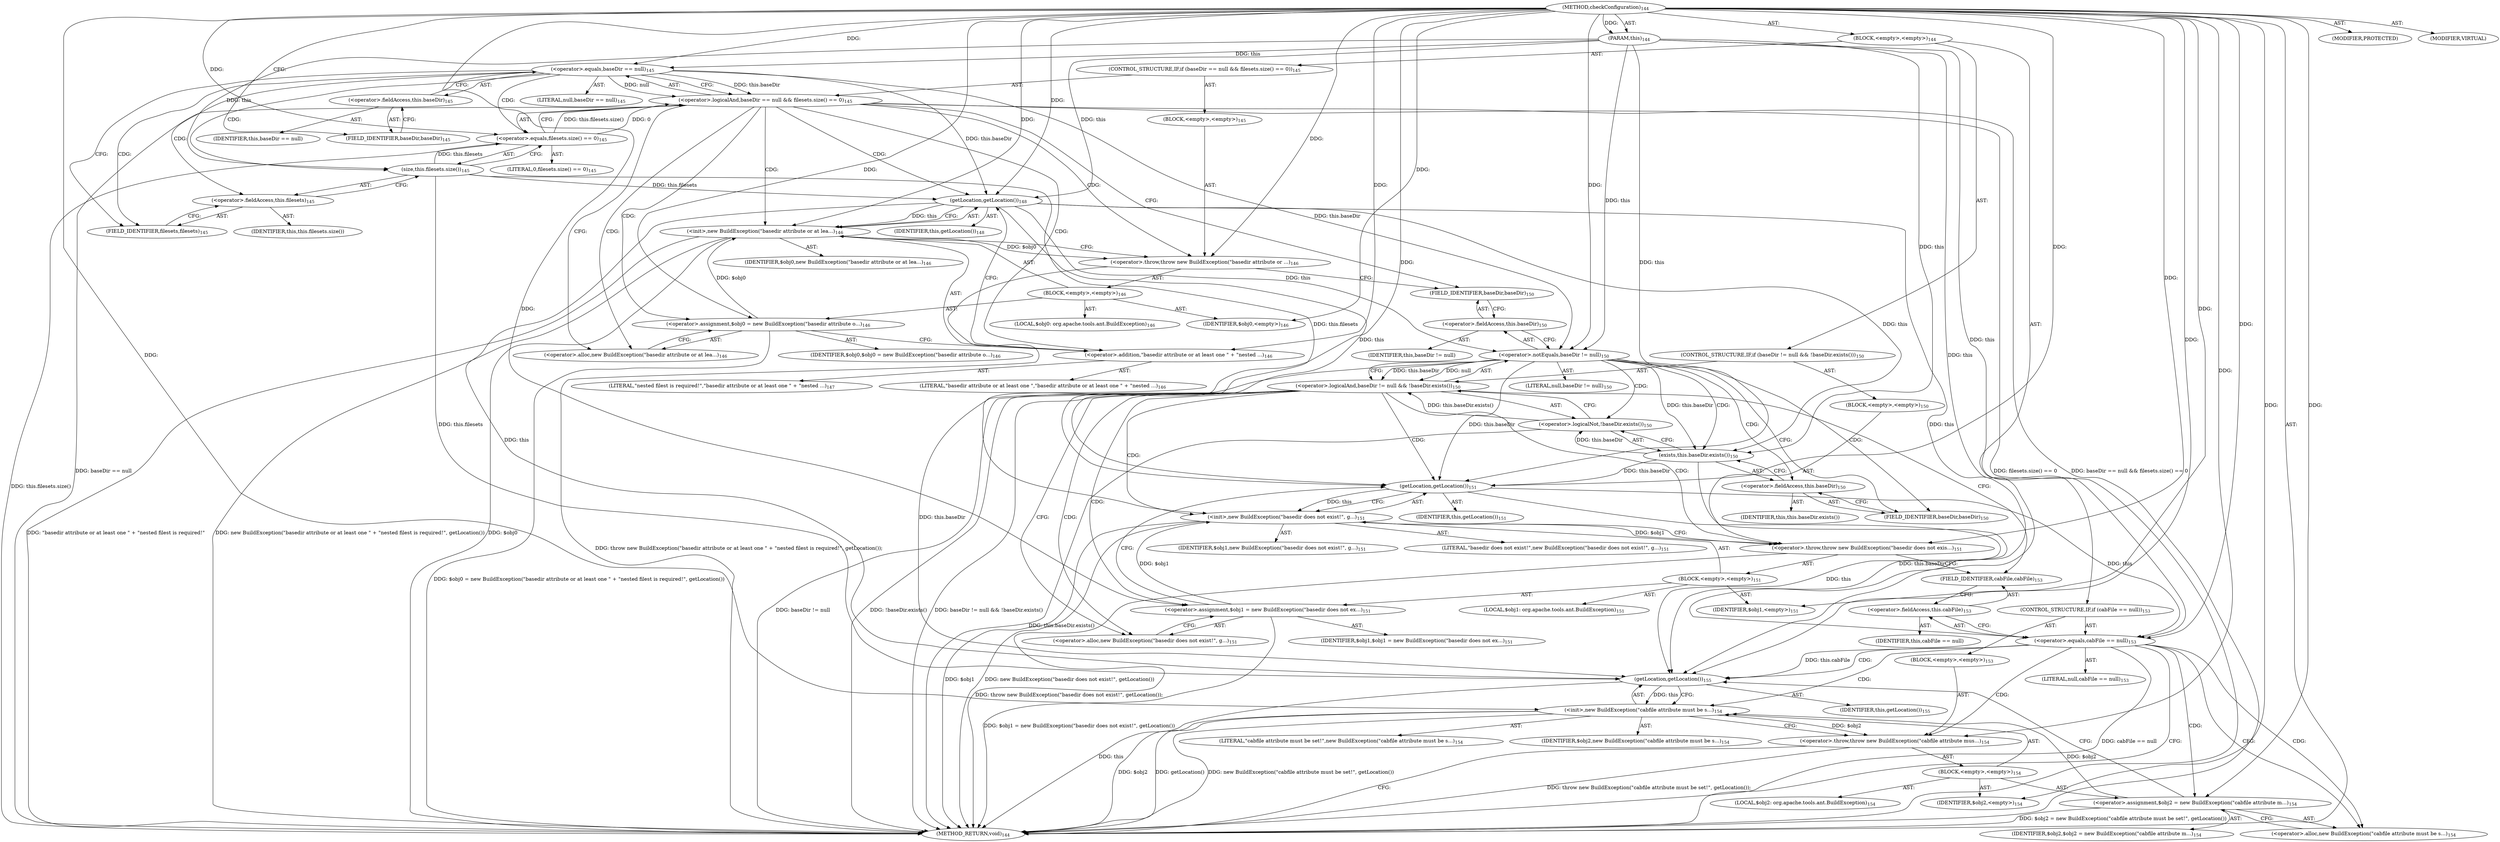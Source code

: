 digraph "checkConfiguration" {  
"111669149702" [label = <(METHOD,checkConfiguration)<SUB>144</SUB>> ]
"115964116994" [label = <(PARAM,this)<SUB>144</SUB>> ]
"25769803782" [label = <(BLOCK,&lt;empty&gt;,&lt;empty&gt;)<SUB>144</SUB>> ]
"47244640256" [label = <(CONTROL_STRUCTURE,IF,if (baseDir == null &amp;&amp; filesets.size() == 0))<SUB>145</SUB>> ]
"30064771084" [label = <(&lt;operator&gt;.logicalAnd,baseDir == null &amp;&amp; filesets.size() == 0)<SUB>145</SUB>> ]
"30064771085" [label = <(&lt;operator&gt;.equals,baseDir == null)<SUB>145</SUB>> ]
"30064771086" [label = <(&lt;operator&gt;.fieldAccess,this.baseDir)<SUB>145</SUB>> ]
"68719476773" [label = <(IDENTIFIER,this,baseDir == null)> ]
"55834574854" [label = <(FIELD_IDENTIFIER,baseDir,baseDir)<SUB>145</SUB>> ]
"90194313216" [label = <(LITERAL,null,baseDir == null)<SUB>145</SUB>> ]
"30064771087" [label = <(&lt;operator&gt;.equals,filesets.size() == 0)<SUB>145</SUB>> ]
"30064771088" [label = <(size,this.filesets.size())<SUB>145</SUB>> ]
"30064771089" [label = <(&lt;operator&gt;.fieldAccess,this.filesets)<SUB>145</SUB>> ]
"68719476774" [label = <(IDENTIFIER,this,this.filesets.size())> ]
"55834574855" [label = <(FIELD_IDENTIFIER,filesets,filesets)<SUB>145</SUB>> ]
"90194313217" [label = <(LITERAL,0,filesets.size() == 0)<SUB>145</SUB>> ]
"25769803783" [label = <(BLOCK,&lt;empty&gt;,&lt;empty&gt;)<SUB>145</SUB>> ]
"30064771090" [label = <(&lt;operator&gt;.throw,throw new BuildException(&quot;basedir attribute or ...)<SUB>146</SUB>> ]
"25769803784" [label = <(BLOCK,&lt;empty&gt;,&lt;empty&gt;)<SUB>146</SUB>> ]
"94489280512" [label = <(LOCAL,$obj0: org.apache.tools.ant.BuildException)<SUB>146</SUB>> ]
"30064771091" [label = <(&lt;operator&gt;.assignment,$obj0 = new BuildException(&quot;basedir attribute o...)<SUB>146</SUB>> ]
"68719476775" [label = <(IDENTIFIER,$obj0,$obj0 = new BuildException(&quot;basedir attribute o...)<SUB>146</SUB>> ]
"30064771092" [label = <(&lt;operator&gt;.alloc,new BuildException(&quot;basedir attribute or at lea...)<SUB>146</SUB>> ]
"30064771093" [label = <(&lt;init&gt;,new BuildException(&quot;basedir attribute or at lea...)<SUB>146</SUB>> ]
"68719476776" [label = <(IDENTIFIER,$obj0,new BuildException(&quot;basedir attribute or at lea...)<SUB>146</SUB>> ]
"30064771094" [label = <(&lt;operator&gt;.addition,&quot;basedir attribute or at least one &quot; + &quot;nested ...)<SUB>146</SUB>> ]
"90194313218" [label = <(LITERAL,&quot;basedir attribute or at least one &quot;,&quot;basedir attribute or at least one &quot; + &quot;nested ...)<SUB>146</SUB>> ]
"90194313219" [label = <(LITERAL,&quot;nested filest is required!&quot;,&quot;basedir attribute or at least one &quot; + &quot;nested ...)<SUB>147</SUB>> ]
"30064771095" [label = <(getLocation,getLocation())<SUB>148</SUB>> ]
"68719476738" [label = <(IDENTIFIER,this,getLocation())<SUB>148</SUB>> ]
"68719476777" [label = <(IDENTIFIER,$obj0,&lt;empty&gt;)<SUB>146</SUB>> ]
"47244640257" [label = <(CONTROL_STRUCTURE,IF,if (baseDir != null &amp;&amp; !baseDir.exists()))<SUB>150</SUB>> ]
"30064771096" [label = <(&lt;operator&gt;.logicalAnd,baseDir != null &amp;&amp; !baseDir.exists())<SUB>150</SUB>> ]
"30064771097" [label = <(&lt;operator&gt;.notEquals,baseDir != null)<SUB>150</SUB>> ]
"30064771098" [label = <(&lt;operator&gt;.fieldAccess,this.baseDir)<SUB>150</SUB>> ]
"68719476778" [label = <(IDENTIFIER,this,baseDir != null)> ]
"55834574856" [label = <(FIELD_IDENTIFIER,baseDir,baseDir)<SUB>150</SUB>> ]
"90194313220" [label = <(LITERAL,null,baseDir != null)<SUB>150</SUB>> ]
"30064771099" [label = <(&lt;operator&gt;.logicalNot,!baseDir.exists())<SUB>150</SUB>> ]
"30064771100" [label = <(exists,this.baseDir.exists())<SUB>150</SUB>> ]
"30064771101" [label = <(&lt;operator&gt;.fieldAccess,this.baseDir)<SUB>150</SUB>> ]
"68719476779" [label = <(IDENTIFIER,this,this.baseDir.exists())> ]
"55834574857" [label = <(FIELD_IDENTIFIER,baseDir,baseDir)<SUB>150</SUB>> ]
"25769803785" [label = <(BLOCK,&lt;empty&gt;,&lt;empty&gt;)<SUB>150</SUB>> ]
"30064771102" [label = <(&lt;operator&gt;.throw,throw new BuildException(&quot;basedir does not exis...)<SUB>151</SUB>> ]
"25769803786" [label = <(BLOCK,&lt;empty&gt;,&lt;empty&gt;)<SUB>151</SUB>> ]
"94489280513" [label = <(LOCAL,$obj1: org.apache.tools.ant.BuildException)<SUB>151</SUB>> ]
"30064771103" [label = <(&lt;operator&gt;.assignment,$obj1 = new BuildException(&quot;basedir does not ex...)<SUB>151</SUB>> ]
"68719476780" [label = <(IDENTIFIER,$obj1,$obj1 = new BuildException(&quot;basedir does not ex...)<SUB>151</SUB>> ]
"30064771104" [label = <(&lt;operator&gt;.alloc,new BuildException(&quot;basedir does not exist!&quot;, g...)<SUB>151</SUB>> ]
"30064771105" [label = <(&lt;init&gt;,new BuildException(&quot;basedir does not exist!&quot;, g...)<SUB>151</SUB>> ]
"68719476781" [label = <(IDENTIFIER,$obj1,new BuildException(&quot;basedir does not exist!&quot;, g...)<SUB>151</SUB>> ]
"90194313221" [label = <(LITERAL,&quot;basedir does not exist!&quot;,new BuildException(&quot;basedir does not exist!&quot;, g...)<SUB>151</SUB>> ]
"30064771106" [label = <(getLocation,getLocation())<SUB>151</SUB>> ]
"68719476739" [label = <(IDENTIFIER,this,getLocation())<SUB>151</SUB>> ]
"68719476782" [label = <(IDENTIFIER,$obj1,&lt;empty&gt;)<SUB>151</SUB>> ]
"47244640258" [label = <(CONTROL_STRUCTURE,IF,if (cabFile == null))<SUB>153</SUB>> ]
"30064771107" [label = <(&lt;operator&gt;.equals,cabFile == null)<SUB>153</SUB>> ]
"30064771108" [label = <(&lt;operator&gt;.fieldAccess,this.cabFile)<SUB>153</SUB>> ]
"68719476783" [label = <(IDENTIFIER,this,cabFile == null)> ]
"55834574858" [label = <(FIELD_IDENTIFIER,cabFile,cabFile)<SUB>153</SUB>> ]
"90194313222" [label = <(LITERAL,null,cabFile == null)<SUB>153</SUB>> ]
"25769803787" [label = <(BLOCK,&lt;empty&gt;,&lt;empty&gt;)<SUB>153</SUB>> ]
"30064771109" [label = <(&lt;operator&gt;.throw,throw new BuildException(&quot;cabfile attribute mus...)<SUB>154</SUB>> ]
"25769803788" [label = <(BLOCK,&lt;empty&gt;,&lt;empty&gt;)<SUB>154</SUB>> ]
"94489280514" [label = <(LOCAL,$obj2: org.apache.tools.ant.BuildException)<SUB>154</SUB>> ]
"30064771110" [label = <(&lt;operator&gt;.assignment,$obj2 = new BuildException(&quot;cabfile attribute m...)<SUB>154</SUB>> ]
"68719476784" [label = <(IDENTIFIER,$obj2,$obj2 = new BuildException(&quot;cabfile attribute m...)<SUB>154</SUB>> ]
"30064771111" [label = <(&lt;operator&gt;.alloc,new BuildException(&quot;cabfile attribute must be s...)<SUB>154</SUB>> ]
"30064771112" [label = <(&lt;init&gt;,new BuildException(&quot;cabfile attribute must be s...)<SUB>154</SUB>> ]
"68719476785" [label = <(IDENTIFIER,$obj2,new BuildException(&quot;cabfile attribute must be s...)<SUB>154</SUB>> ]
"90194313223" [label = <(LITERAL,&quot;cabfile attribute must be set!&quot;,new BuildException(&quot;cabfile attribute must be s...)<SUB>154</SUB>> ]
"30064771113" [label = <(getLocation,getLocation())<SUB>155</SUB>> ]
"68719476740" [label = <(IDENTIFIER,this,getLocation())<SUB>155</SUB>> ]
"68719476786" [label = <(IDENTIFIER,$obj2,&lt;empty&gt;)<SUB>154</SUB>> ]
"133143986196" [label = <(MODIFIER,PROTECTED)> ]
"133143986197" [label = <(MODIFIER,VIRTUAL)> ]
"128849018886" [label = <(METHOD_RETURN,void)<SUB>144</SUB>> ]
  "111669149702" -> "115964116994"  [ label = "AST: "] 
  "111669149702" -> "25769803782"  [ label = "AST: "] 
  "111669149702" -> "133143986196"  [ label = "AST: "] 
  "111669149702" -> "133143986197"  [ label = "AST: "] 
  "111669149702" -> "128849018886"  [ label = "AST: "] 
  "25769803782" -> "47244640256"  [ label = "AST: "] 
  "25769803782" -> "47244640257"  [ label = "AST: "] 
  "25769803782" -> "47244640258"  [ label = "AST: "] 
  "47244640256" -> "30064771084"  [ label = "AST: "] 
  "47244640256" -> "25769803783"  [ label = "AST: "] 
  "30064771084" -> "30064771085"  [ label = "AST: "] 
  "30064771084" -> "30064771087"  [ label = "AST: "] 
  "30064771085" -> "30064771086"  [ label = "AST: "] 
  "30064771085" -> "90194313216"  [ label = "AST: "] 
  "30064771086" -> "68719476773"  [ label = "AST: "] 
  "30064771086" -> "55834574854"  [ label = "AST: "] 
  "30064771087" -> "30064771088"  [ label = "AST: "] 
  "30064771087" -> "90194313217"  [ label = "AST: "] 
  "30064771088" -> "30064771089"  [ label = "AST: "] 
  "30064771089" -> "68719476774"  [ label = "AST: "] 
  "30064771089" -> "55834574855"  [ label = "AST: "] 
  "25769803783" -> "30064771090"  [ label = "AST: "] 
  "30064771090" -> "25769803784"  [ label = "AST: "] 
  "25769803784" -> "94489280512"  [ label = "AST: "] 
  "25769803784" -> "30064771091"  [ label = "AST: "] 
  "25769803784" -> "30064771093"  [ label = "AST: "] 
  "25769803784" -> "68719476777"  [ label = "AST: "] 
  "30064771091" -> "68719476775"  [ label = "AST: "] 
  "30064771091" -> "30064771092"  [ label = "AST: "] 
  "30064771093" -> "68719476776"  [ label = "AST: "] 
  "30064771093" -> "30064771094"  [ label = "AST: "] 
  "30064771093" -> "30064771095"  [ label = "AST: "] 
  "30064771094" -> "90194313218"  [ label = "AST: "] 
  "30064771094" -> "90194313219"  [ label = "AST: "] 
  "30064771095" -> "68719476738"  [ label = "AST: "] 
  "47244640257" -> "30064771096"  [ label = "AST: "] 
  "47244640257" -> "25769803785"  [ label = "AST: "] 
  "30064771096" -> "30064771097"  [ label = "AST: "] 
  "30064771096" -> "30064771099"  [ label = "AST: "] 
  "30064771097" -> "30064771098"  [ label = "AST: "] 
  "30064771097" -> "90194313220"  [ label = "AST: "] 
  "30064771098" -> "68719476778"  [ label = "AST: "] 
  "30064771098" -> "55834574856"  [ label = "AST: "] 
  "30064771099" -> "30064771100"  [ label = "AST: "] 
  "30064771100" -> "30064771101"  [ label = "AST: "] 
  "30064771101" -> "68719476779"  [ label = "AST: "] 
  "30064771101" -> "55834574857"  [ label = "AST: "] 
  "25769803785" -> "30064771102"  [ label = "AST: "] 
  "30064771102" -> "25769803786"  [ label = "AST: "] 
  "25769803786" -> "94489280513"  [ label = "AST: "] 
  "25769803786" -> "30064771103"  [ label = "AST: "] 
  "25769803786" -> "30064771105"  [ label = "AST: "] 
  "25769803786" -> "68719476782"  [ label = "AST: "] 
  "30064771103" -> "68719476780"  [ label = "AST: "] 
  "30064771103" -> "30064771104"  [ label = "AST: "] 
  "30064771105" -> "68719476781"  [ label = "AST: "] 
  "30064771105" -> "90194313221"  [ label = "AST: "] 
  "30064771105" -> "30064771106"  [ label = "AST: "] 
  "30064771106" -> "68719476739"  [ label = "AST: "] 
  "47244640258" -> "30064771107"  [ label = "AST: "] 
  "47244640258" -> "25769803787"  [ label = "AST: "] 
  "30064771107" -> "30064771108"  [ label = "AST: "] 
  "30064771107" -> "90194313222"  [ label = "AST: "] 
  "30064771108" -> "68719476783"  [ label = "AST: "] 
  "30064771108" -> "55834574858"  [ label = "AST: "] 
  "25769803787" -> "30064771109"  [ label = "AST: "] 
  "30064771109" -> "25769803788"  [ label = "AST: "] 
  "25769803788" -> "94489280514"  [ label = "AST: "] 
  "25769803788" -> "30064771110"  [ label = "AST: "] 
  "25769803788" -> "30064771112"  [ label = "AST: "] 
  "25769803788" -> "68719476786"  [ label = "AST: "] 
  "30064771110" -> "68719476784"  [ label = "AST: "] 
  "30064771110" -> "30064771111"  [ label = "AST: "] 
  "30064771112" -> "68719476785"  [ label = "AST: "] 
  "30064771112" -> "90194313223"  [ label = "AST: "] 
  "30064771112" -> "30064771113"  [ label = "AST: "] 
  "30064771113" -> "68719476740"  [ label = "AST: "] 
  "30064771084" -> "30064771092"  [ label = "CFG: "] 
  "30064771084" -> "55834574856"  [ label = "CFG: "] 
  "30064771096" -> "30064771104"  [ label = "CFG: "] 
  "30064771096" -> "55834574858"  [ label = "CFG: "] 
  "30064771107" -> "128849018886"  [ label = "CFG: "] 
  "30064771107" -> "30064771111"  [ label = "CFG: "] 
  "30064771085" -> "30064771084"  [ label = "CFG: "] 
  "30064771085" -> "55834574855"  [ label = "CFG: "] 
  "30064771087" -> "30064771084"  [ label = "CFG: "] 
  "30064771090" -> "55834574856"  [ label = "CFG: "] 
  "30064771097" -> "30064771096"  [ label = "CFG: "] 
  "30064771097" -> "55834574857"  [ label = "CFG: "] 
  "30064771099" -> "30064771096"  [ label = "CFG: "] 
  "30064771102" -> "55834574858"  [ label = "CFG: "] 
  "30064771108" -> "30064771107"  [ label = "CFG: "] 
  "30064771109" -> "128849018886"  [ label = "CFG: "] 
  "30064771086" -> "30064771085"  [ label = "CFG: "] 
  "30064771088" -> "30064771087"  [ label = "CFG: "] 
  "30064771098" -> "30064771097"  [ label = "CFG: "] 
  "30064771100" -> "30064771099"  [ label = "CFG: "] 
  "55834574858" -> "30064771108"  [ label = "CFG: "] 
  "55834574854" -> "30064771086"  [ label = "CFG: "] 
  "30064771089" -> "30064771088"  [ label = "CFG: "] 
  "30064771091" -> "30064771094"  [ label = "CFG: "] 
  "30064771093" -> "30064771090"  [ label = "CFG: "] 
  "55834574856" -> "30064771098"  [ label = "CFG: "] 
  "30064771101" -> "30064771100"  [ label = "CFG: "] 
  "30064771103" -> "30064771106"  [ label = "CFG: "] 
  "30064771105" -> "30064771102"  [ label = "CFG: "] 
  "30064771110" -> "30064771113"  [ label = "CFG: "] 
  "30064771112" -> "30064771109"  [ label = "CFG: "] 
  "55834574855" -> "30064771089"  [ label = "CFG: "] 
  "30064771092" -> "30064771091"  [ label = "CFG: "] 
  "30064771094" -> "30064771095"  [ label = "CFG: "] 
  "30064771095" -> "30064771093"  [ label = "CFG: "] 
  "55834574857" -> "30064771101"  [ label = "CFG: "] 
  "30064771104" -> "30064771103"  [ label = "CFG: "] 
  "30064771106" -> "30064771105"  [ label = "CFG: "] 
  "30064771111" -> "30064771110"  [ label = "CFG: "] 
  "30064771113" -> "30064771112"  [ label = "CFG: "] 
  "111669149702" -> "55834574854"  [ label = "CFG: "] 
  "30064771084" -> "128849018886"  [ label = "DDG: baseDir == null"] 
  "30064771087" -> "128849018886"  [ label = "DDG: this.filesets.size()"] 
  "30064771084" -> "128849018886"  [ label = "DDG: filesets.size() == 0"] 
  "30064771084" -> "128849018886"  [ label = "DDG: baseDir == null &amp;&amp; filesets.size() == 0"] 
  "30064771091" -> "128849018886"  [ label = "DDG: $obj0 = new BuildException(&quot;basedir attribute or at least one &quot; + &quot;nested filest is required!&quot;, getLocation())"] 
  "30064771093" -> "128849018886"  [ label = "DDG: $obj0"] 
  "30064771093" -> "128849018886"  [ label = "DDG: &quot;basedir attribute or at least one &quot; + &quot;nested filest is required!&quot;"] 
  "30064771093" -> "128849018886"  [ label = "DDG: new BuildException(&quot;basedir attribute or at least one &quot; + &quot;nested filest is required!&quot;, getLocation())"] 
  "30064771090" -> "128849018886"  [ label = "DDG: throw new BuildException(&quot;basedir attribute or at least one &quot; + &quot;nested filest is required!&quot;, getLocation());"] 
  "30064771096" -> "128849018886"  [ label = "DDG: baseDir != null"] 
  "30064771099" -> "128849018886"  [ label = "DDG: this.baseDir.exists()"] 
  "30064771096" -> "128849018886"  [ label = "DDG: !baseDir.exists()"] 
  "30064771096" -> "128849018886"  [ label = "DDG: baseDir != null &amp;&amp; !baseDir.exists()"] 
  "30064771103" -> "128849018886"  [ label = "DDG: $obj1 = new BuildException(&quot;basedir does not exist!&quot;, getLocation())"] 
  "30064771105" -> "128849018886"  [ label = "DDG: $obj1"] 
  "30064771105" -> "128849018886"  [ label = "DDG: new BuildException(&quot;basedir does not exist!&quot;, getLocation())"] 
  "30064771102" -> "128849018886"  [ label = "DDG: throw new BuildException(&quot;basedir does not exist!&quot;, getLocation());"] 
  "30064771107" -> "128849018886"  [ label = "DDG: cabFile == null"] 
  "30064771110" -> "128849018886"  [ label = "DDG: $obj2 = new BuildException(&quot;cabfile attribute must be set!&quot;, getLocation())"] 
  "30064771112" -> "128849018886"  [ label = "DDG: $obj2"] 
  "30064771113" -> "128849018886"  [ label = "DDG: this"] 
  "30064771112" -> "128849018886"  [ label = "DDG: getLocation()"] 
  "30064771112" -> "128849018886"  [ label = "DDG: new BuildException(&quot;cabfile attribute must be set!&quot;, getLocation())"] 
  "30064771109" -> "128849018886"  [ label = "DDG: throw new BuildException(&quot;cabfile attribute must be set!&quot;, getLocation());"] 
  "111669149702" -> "115964116994"  [ label = "DDG: "] 
  "30064771085" -> "30064771084"  [ label = "DDG: this.baseDir"] 
  "30064771085" -> "30064771084"  [ label = "DDG: null"] 
  "30064771087" -> "30064771084"  [ label = "DDG: this.filesets.size()"] 
  "30064771087" -> "30064771084"  [ label = "DDG: 0"] 
  "30064771097" -> "30064771096"  [ label = "DDG: this.baseDir"] 
  "30064771097" -> "30064771096"  [ label = "DDG: null"] 
  "30064771099" -> "30064771096"  [ label = "DDG: this.baseDir.exists()"] 
  "115964116994" -> "30064771107"  [ label = "DDG: this"] 
  "30064771095" -> "30064771107"  [ label = "DDG: this"] 
  "30064771106" -> "30064771107"  [ label = "DDG: this"] 
  "111669149702" -> "30064771107"  [ label = "DDG: "] 
  "115964116994" -> "30064771085"  [ label = "DDG: this"] 
  "111669149702" -> "30064771085"  [ label = "DDG: "] 
  "30064771088" -> "30064771087"  [ label = "DDG: this.filesets"] 
  "111669149702" -> "30064771087"  [ label = "DDG: "] 
  "30064771093" -> "30064771090"  [ label = "DDG: $obj0"] 
  "111669149702" -> "30064771090"  [ label = "DDG: "] 
  "115964116994" -> "30064771097"  [ label = "DDG: this"] 
  "30064771085" -> "30064771097"  [ label = "DDG: this.baseDir"] 
  "30064771095" -> "30064771097"  [ label = "DDG: this"] 
  "111669149702" -> "30064771097"  [ label = "DDG: "] 
  "30064771100" -> "30064771099"  [ label = "DDG: this.baseDir"] 
  "30064771105" -> "30064771102"  [ label = "DDG: $obj1"] 
  "111669149702" -> "30064771102"  [ label = "DDG: "] 
  "30064771112" -> "30064771109"  [ label = "DDG: $obj2"] 
  "111669149702" -> "30064771109"  [ label = "DDG: "] 
  "115964116994" -> "30064771088"  [ label = "DDG: this"] 
  "111669149702" -> "30064771091"  [ label = "DDG: "] 
  "111669149702" -> "68719476777"  [ label = "DDG: "] 
  "115964116994" -> "30064771100"  [ label = "DDG: this"] 
  "30064771095" -> "30064771100"  [ label = "DDG: this"] 
  "30064771097" -> "30064771100"  [ label = "DDG: this.baseDir"] 
  "111669149702" -> "30064771103"  [ label = "DDG: "] 
  "111669149702" -> "68719476782"  [ label = "DDG: "] 
  "111669149702" -> "30064771110"  [ label = "DDG: "] 
  "111669149702" -> "68719476786"  [ label = "DDG: "] 
  "30064771091" -> "30064771093"  [ label = "DDG: $obj0"] 
  "111669149702" -> "30064771093"  [ label = "DDG: "] 
  "30064771095" -> "30064771093"  [ label = "DDG: this"] 
  "30064771103" -> "30064771105"  [ label = "DDG: $obj1"] 
  "111669149702" -> "30064771105"  [ label = "DDG: "] 
  "30064771106" -> "30064771105"  [ label = "DDG: this"] 
  "30064771110" -> "30064771112"  [ label = "DDG: $obj2"] 
  "111669149702" -> "30064771112"  [ label = "DDG: "] 
  "30064771113" -> "30064771112"  [ label = "DDG: this"] 
  "111669149702" -> "30064771094"  [ label = "DDG: "] 
  "115964116994" -> "30064771095"  [ label = "DDG: this"] 
  "30064771085" -> "30064771095"  [ label = "DDG: this.baseDir"] 
  "30064771088" -> "30064771095"  [ label = "DDG: this.filesets"] 
  "111669149702" -> "30064771095"  [ label = "DDG: "] 
  "115964116994" -> "30064771106"  [ label = "DDG: this"] 
  "30064771088" -> "30064771106"  [ label = "DDG: this.filesets"] 
  "30064771095" -> "30064771106"  [ label = "DDG: this"] 
  "30064771097" -> "30064771106"  [ label = "DDG: this.baseDir"] 
  "30064771100" -> "30064771106"  [ label = "DDG: this.baseDir"] 
  "111669149702" -> "30064771106"  [ label = "DDG: "] 
  "115964116994" -> "30064771113"  [ label = "DDG: this"] 
  "30064771088" -> "30064771113"  [ label = "DDG: this.filesets"] 
  "30064771095" -> "30064771113"  [ label = "DDG: this"] 
  "30064771097" -> "30064771113"  [ label = "DDG: this.baseDir"] 
  "30064771100" -> "30064771113"  [ label = "DDG: this.baseDir"] 
  "30064771106" -> "30064771113"  [ label = "DDG: this"] 
  "30064771107" -> "30064771113"  [ label = "DDG: this.cabFile"] 
  "111669149702" -> "30064771113"  [ label = "DDG: "] 
  "30064771084" -> "30064771090"  [ label = "CDG: "] 
  "30064771084" -> "30064771091"  [ label = "CDG: "] 
  "30064771084" -> "30064771094"  [ label = "CDG: "] 
  "30064771084" -> "30064771095"  [ label = "CDG: "] 
  "30064771084" -> "30064771092"  [ label = "CDG: "] 
  "30064771084" -> "30064771093"  [ label = "CDG: "] 
  "30064771096" -> "30064771102"  [ label = "CDG: "] 
  "30064771096" -> "30064771103"  [ label = "CDG: "] 
  "30064771096" -> "30064771106"  [ label = "CDG: "] 
  "30064771096" -> "30064771104"  [ label = "CDG: "] 
  "30064771096" -> "30064771105"  [ label = "CDG: "] 
  "30064771107" -> "30064771110"  [ label = "CDG: "] 
  "30064771107" -> "30064771111"  [ label = "CDG: "] 
  "30064771107" -> "30064771109"  [ label = "CDG: "] 
  "30064771107" -> "30064771112"  [ label = "CDG: "] 
  "30064771107" -> "30064771113"  [ label = "CDG: "] 
  "30064771085" -> "30064771088"  [ label = "CDG: "] 
  "30064771085" -> "30064771089"  [ label = "CDG: "] 
  "30064771085" -> "55834574855"  [ label = "CDG: "] 
  "30064771085" -> "30064771087"  [ label = "CDG: "] 
  "30064771097" -> "30064771099"  [ label = "CDG: "] 
  "30064771097" -> "30064771100"  [ label = "CDG: "] 
  "30064771097" -> "30064771101"  [ label = "CDG: "] 
  "30064771097" -> "55834574857"  [ label = "CDG: "] 
}
